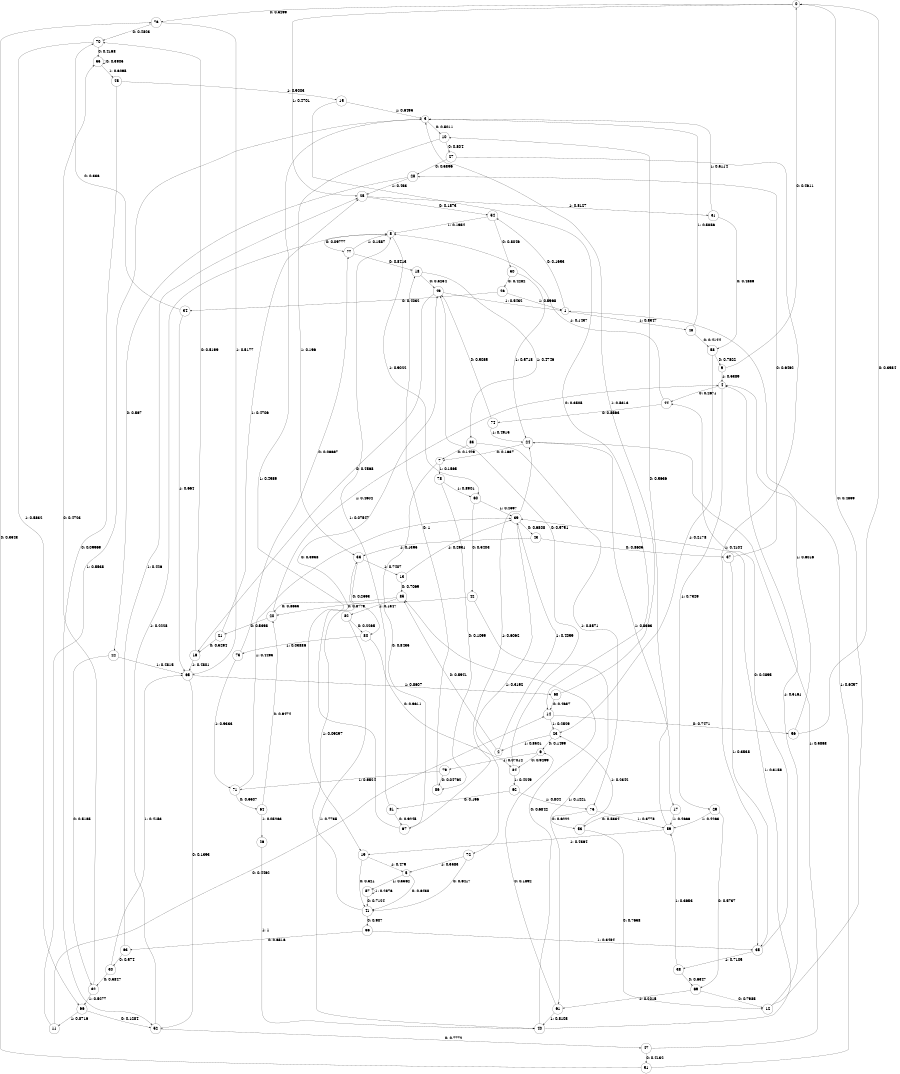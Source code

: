 digraph "ch11randomL9" {
size = "6,8.5";
ratio = "fill";
node [shape = circle];
node [fontsize = 24];
edge [fontsize = 24];
0 -> 76 [label = "0: 0.5299   "];
0 -> 25 [label = "1: 0.4701   "];
1 -> 54 [label = "0: 0.1653   "];
1 -> 48 [label = "1: 0.8347   "];
2 -> 85 [label = "0: 0.5941   "];
2 -> 39 [label = "1: 0.4059   "];
3 -> 10 [label = "0: 0.5011   "];
3 -> 19 [label = "1: 0.4989   "];
4 -> 44 [label = "0: 0.2671   "];
4 -> 29 [label = "1: 0.7329   "];
5 -> 41 [label = "0: 0.6438   "];
5 -> 57 [label = "1: 0.3562   "];
6 -> 84 [label = "0: 0.9299   "];
6 -> 79 [label = "1: 0.07012  "];
7 -> 67 [label = "0: 0.8435   "];
7 -> 78 [label = "1: 0.1565   "];
8 -> 77 [label = "0: 0.09777  "];
8 -> 60 [label = "1: 0.9022   "];
9 -> 0 [label = "0: 0.4611   "];
9 -> 4 [label = "1: 0.5389   "];
10 -> 27 [label = "0: 0.804    "];
10 -> 33 [label = "1: 0.196    "];
11 -> 14 [label = "0: 0.4462   "];
11 -> 3 [label = "1: 0.5538   "];
12 -> 0 [label = "0: 0.4839   "];
12 -> 4 [label = "1: 0.5161   "];
13 -> 85 [label = "0: 0.7069   "];
13 -> 39 [label = "1: 0.2931   "];
14 -> 56 [label = "0: 0.7471   "];
14 -> 23 [label = "1: 0.2529   "];
15 -> 14 [label = "0: 0.3505   "];
15 -> 3 [label = "1: 0.6495   "];
16 -> 70 [label = "0: 0.5199   "];
16 -> 65 [label = "1: 0.4801   "];
17 -> 53 [label = "0: 0.5334   "];
17 -> 59 [label = "1: 0.4666   "];
18 -> 49 [label = "0: 0.5254   "];
18 -> 83 [label = "1: 0.4746   "];
19 -> 41 [label = "0: 0.521    "];
19 -> 5 [label = "1: 0.479    "];
20 -> 21 [label = "0: 0.5398   "];
20 -> 4 [label = "1: 0.4602   "];
21 -> 16 [label = "0: 0.5294   "];
21 -> 25 [label = "1: 0.4706   "];
22 -> 32 [label = "0: 0.5185   "];
22 -> 65 [label = "1: 0.4815   "];
23 -> 6 [label = "0: 0.1499   "];
23 -> 2 [label = "1: 0.8501   "];
24 -> 7 [label = "0: 0.1637   "];
24 -> 17 [label = "1: 0.8363   "];
25 -> 54 [label = "0: 0.1873   "];
25 -> 31 [label = "1: 0.8127   "];
26 -> 40 [label = "1: 1        "];
27 -> 28 [label = "0: 0.5896   "];
27 -> 35 [label = "1: 0.4104   "];
28 -> 22 [label = "0: 0.567    "];
28 -> 25 [label = "1: 0.433    "];
29 -> 69 [label = "0: 0.5737   "];
29 -> 59 [label = "1: 0.4263   "];
30 -> 32 [label = "0: 0.5847   "];
30 -> 65 [label = "1: 0.4153   "];
31 -> 58 [label = "0: 0.4886   "];
31 -> 3 [label = "1: 0.5114   "];
32 -> 55 [label = "0: 0.4723   "];
32 -> 66 [label = "1: 0.5277   "];
33 -> 80 [label = "0: 0.2593   "];
33 -> 13 [label = "1: 0.7407   "];
34 -> 70 [label = "0: 0.336    "];
34 -> 65 [label = "1: 0.664    "];
35 -> 44 [label = "0: 0.2895   "];
35 -> 38 [label = "1: 0.7105   "];
36 -> 63 [label = "0: 0.6516   "];
36 -> 35 [label = "1: 0.3484   "];
37 -> 28 [label = "0: 0.6462   "];
37 -> 35 [label = "1: 0.3538   "];
38 -> 69 [label = "0: 0.6347   "];
38 -> 59 [label = "1: 0.3653   "];
39 -> 43 [label = "0: 0.6808   "];
39 -> 72 [label = "1: 0.3192   "];
40 -> 85 [label = "0: 0.6842   "];
40 -> 39 [label = "1: 0.3158   "];
41 -> 36 [label = "0: 0.907    "];
41 -> 33 [label = "1: 0.09297  "];
42 -> 20 [label = "0: 0.8779   "];
42 -> 61 [label = "1: 0.1221   "];
43 -> 37 [label = "0: 0.8605   "];
43 -> 33 [label = "1: 0.1395   "];
44 -> 74 [label = "0: 0.8563   "];
44 -> 8 [label = "1: 0.1437   "];
45 -> 52 [label = "0: 0.09969  "];
45 -> 15 [label = "1: 0.9003   "];
46 -> 34 [label = "0: 0.4032   "];
46 -> 1 [label = "1: 0.5968   "];
47 -> 51 [label = "0: 0.4132   "];
47 -> 24 [label = "1: 0.5868   "];
48 -> 58 [label = "0: 0.4144   "];
48 -> 3 [label = "1: 0.5856   "];
49 -> 16 [label = "0: 0.4568   "];
49 -> 1 [label = "1: 0.5432   "];
50 -> 46 [label = "0: 0.4282   "];
50 -> 24 [label = "1: 0.5718   "];
51 -> 76 [label = "0: 0.3543   "];
51 -> 1 [label = "1: 0.6457   "];
52 -> 47 [label = "0: 0.7772   "];
52 -> 8 [label = "1: 0.2228   "];
53 -> 12 [label = "0: 0.7658   "];
53 -> 23 [label = "1: 0.2342   "];
54 -> 50 [label = "0: 0.8046   "];
54 -> 8 [label = "1: 0.1954   "];
55 -> 55 [label = "0: 0.3905   "];
55 -> 45 [label = "1: 0.6095   "];
56 -> 0 [label = "0: 0.3984   "];
56 -> 4 [label = "1: 0.6016   "];
57 -> 41 [label = "0: 0.7124   "];
57 -> 57 [label = "1: 0.2876   "];
58 -> 9 [label = "0: 0.7822   "];
58 -> 23 [label = "1: 0.2178   "];
59 -> 10 [label = "0: 0.5636   "];
59 -> 19 [label = "1: 0.4364   "];
60 -> 42 [label = "0: 0.5403   "];
60 -> 39 [label = "1: 0.4597   "];
61 -> 6 [label = "0: 0.1892   "];
61 -> 40 [label = "1: 0.8108   "];
62 -> 81 [label = "0: 0.196    "];
62 -> 75 [label = "1: 0.804    "];
63 -> 30 [label = "0: 0.574    "];
63 -> 25 [label = "1: 0.426    "];
64 -> 20 [label = "0: 0.9474   "];
64 -> 26 [label = "1: 0.05263  "];
65 -> 52 [label = "0: 0.1393   "];
65 -> 68 [label = "1: 0.8607   "];
66 -> 52 [label = "0: 0.1284   "];
66 -> 11 [label = "1: 0.8716   "];
67 -> 49 [label = "0: 0.3938   "];
67 -> 24 [label = "1: 0.6062   "];
68 -> 14 [label = "0: 0.4687   "];
68 -> 3 [label = "1: 0.5313   "];
69 -> 12 [label = "0: 0.7985   "];
69 -> 61 [label = "1: 0.2015   "];
70 -> 55 [label = "0: 0.4168   "];
70 -> 66 [label = "1: 0.5832   "];
71 -> 64 [label = "0: 0.5507   "];
71 -> 39 [label = "1: 0.4493   "];
72 -> 41 [label = "0: 0.6417   "];
72 -> 5 [label = "1: 0.3583   "];
73 -> 77 [label = "0: 0.06667  "];
73 -> 71 [label = "1: 0.9333   "];
74 -> 49 [label = "0: 0.5085   "];
74 -> 24 [label = "1: 0.4915   "];
75 -> 53 [label = "0: 0.6222   "];
75 -> 59 [label = "1: 0.3778   "];
76 -> 70 [label = "0: 0.4823   "];
76 -> 65 [label = "1: 0.5177   "];
77 -> 18 [label = "0: 0.8413   "];
77 -> 8 [label = "1: 0.1587   "];
78 -> 86 [label = "0: 0.1099   "];
78 -> 60 [label = "1: 0.8901   "];
79 -> 86 [label = "0: 0.04762  "];
79 -> 71 [label = "1: 0.9524   "];
80 -> 84 [label = "0: 0.9611   "];
80 -> 73 [label = "1: 0.03886  "];
81 -> 67 [label = "0: 0.9245   "];
81 -> 8 [label = "1: 0.07547  "];
82 -> 80 [label = "0: 0.2265   "];
82 -> 40 [label = "1: 0.7735   "];
83 -> 7 [label = "0: 0.1429   "];
83 -> 75 [label = "1: 0.8571   "];
84 -> 49 [label = "0: 0.5751   "];
84 -> 62 [label = "1: 0.4249   "];
85 -> 20 [label = "0: 0.8653   "];
85 -> 82 [label = "1: 0.1347   "];
86 -> 18 [label = "0: 1        "];
}